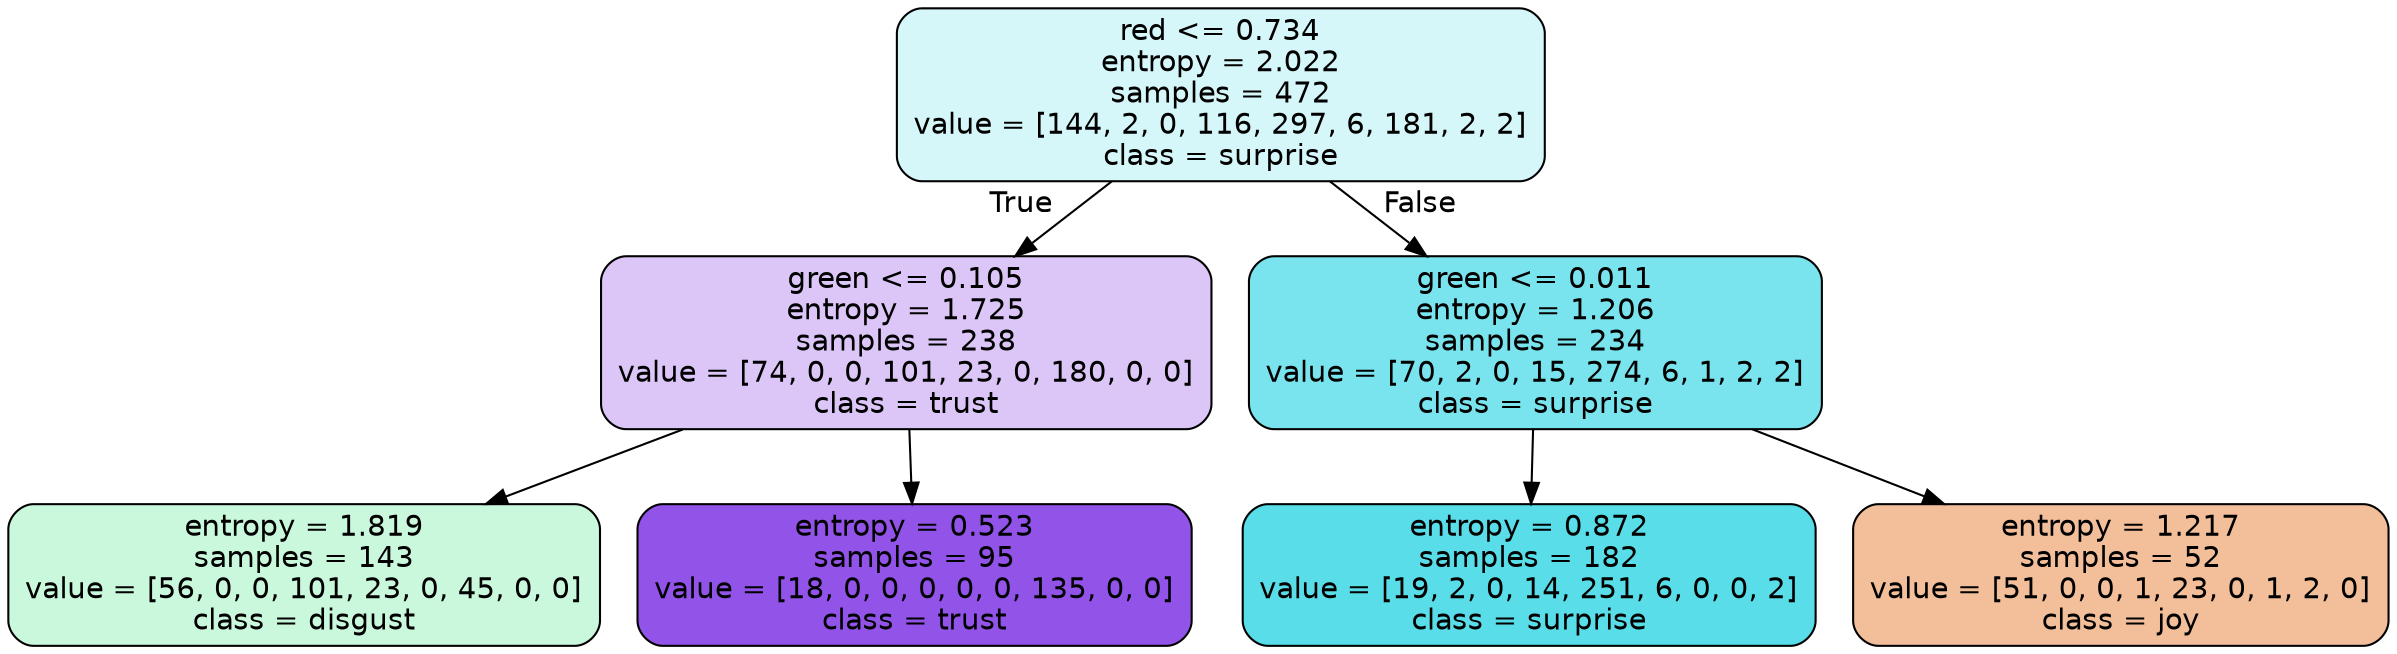digraph Tree {
node [shape=box, style="filled, rounded", color="black", fontname=helvetica] ;
edge [fontname=helvetica] ;
0 [label="red <= 0.734\nentropy = 2.022\nsamples = 472\nvalue = [144, 2, 0, 116, 297, 6, 181, 2, 2]\nclass = surprise", fillcolor="#39d7e534"] ;
1 [label="green <= 0.105\nentropy = 1.725\nsamples = 238\nvalue = [74, 0, 0, 101, 23, 0, 180, 0, 0]\nclass = trust", fillcolor="#8139e549"] ;
0 -> 1 [labeldistance=2.5, labelangle=45, headlabel="True"] ;
2 [label="entropy = 1.819\nsamples = 143\nvalue = [56, 0, 0, 101, 23, 0, 45, 0, 0]\nclass = disgust", fillcolor="#39e58144"] ;
1 -> 2 ;
3 [label="entropy = 0.523\nsamples = 95\nvalue = [18, 0, 0, 0, 0, 0, 135, 0, 0]\nclass = trust", fillcolor="#8139e5dd"] ;
1 -> 3 ;
4 [label="green <= 0.011\nentropy = 1.206\nsamples = 234\nvalue = [70, 2, 0, 15, 274, 6, 1, 2, 2]\nclass = surprise", fillcolor="#39d7e5ac"] ;
0 -> 4 [labeldistance=2.5, labelangle=-45, headlabel="False"] ;
5 [label="entropy = 0.872\nsamples = 182\nvalue = [19, 2, 0, 14, 251, 6, 0, 0, 2]\nclass = surprise", fillcolor="#39d7e5d7"] ;
4 -> 5 ;
6 [label="entropy = 1.217\nsamples = 52\nvalue = [51, 0, 0, 1, 23, 0, 1, 2, 0]\nclass = joy", fillcolor="#e5813982"] ;
4 -> 6 ;
}